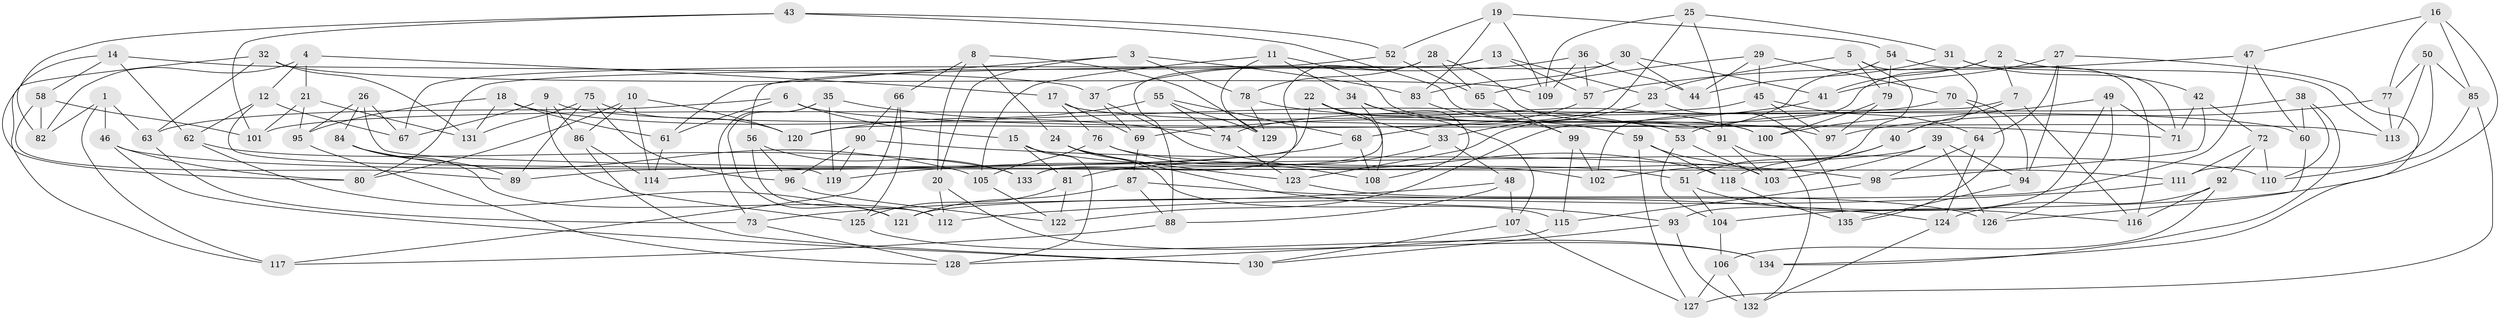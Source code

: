 // Generated by graph-tools (version 1.1) at 2025/03/03/09/25 03:03:09]
// undirected, 135 vertices, 270 edges
graph export_dot {
graph [start="1"]
  node [color=gray90,style=filled];
  1;
  2;
  3;
  4;
  5;
  6;
  7;
  8;
  9;
  10;
  11;
  12;
  13;
  14;
  15;
  16;
  17;
  18;
  19;
  20;
  21;
  22;
  23;
  24;
  25;
  26;
  27;
  28;
  29;
  30;
  31;
  32;
  33;
  34;
  35;
  36;
  37;
  38;
  39;
  40;
  41;
  42;
  43;
  44;
  45;
  46;
  47;
  48;
  49;
  50;
  51;
  52;
  53;
  54;
  55;
  56;
  57;
  58;
  59;
  60;
  61;
  62;
  63;
  64;
  65;
  66;
  67;
  68;
  69;
  70;
  71;
  72;
  73;
  74;
  75;
  76;
  77;
  78;
  79;
  80;
  81;
  82;
  83;
  84;
  85;
  86;
  87;
  88;
  89;
  90;
  91;
  92;
  93;
  94;
  95;
  96;
  97;
  98;
  99;
  100;
  101;
  102;
  103;
  104;
  105;
  106;
  107;
  108;
  109;
  110;
  111;
  112;
  113;
  114;
  115;
  116;
  117;
  118;
  119;
  120;
  121;
  122;
  123;
  124;
  125;
  126;
  127;
  128;
  129;
  130;
  131;
  132;
  133;
  134;
  135;
  1 -- 117;
  1 -- 46;
  1 -- 82;
  1 -- 63;
  2 -- 7;
  2 -- 122;
  2 -- 41;
  2 -- 113;
  3 -- 83;
  3 -- 78;
  3 -- 20;
  3 -- 61;
  4 -- 17;
  4 -- 12;
  4 -- 82;
  4 -- 21;
  5 -- 79;
  5 -- 23;
  5 -- 102;
  5 -- 40;
  6 -- 15;
  6 -- 113;
  6 -- 63;
  6 -- 61;
  7 -- 116;
  7 -- 40;
  7 -- 102;
  8 -- 66;
  8 -- 24;
  8 -- 129;
  8 -- 20;
  9 -- 86;
  9 -- 67;
  9 -- 60;
  9 -- 125;
  10 -- 114;
  10 -- 120;
  10 -- 80;
  10 -- 86;
  11 -- 129;
  11 -- 91;
  11 -- 105;
  11 -- 34;
  12 -- 67;
  12 -- 119;
  12 -- 62;
  13 -- 80;
  13 -- 23;
  13 -- 67;
  13 -- 57;
  14 -- 80;
  14 -- 58;
  14 -- 62;
  14 -- 37;
  15 -- 81;
  15 -- 128;
  15 -- 51;
  16 -- 85;
  16 -- 47;
  16 -- 77;
  16 -- 104;
  17 -- 69;
  17 -- 71;
  17 -- 76;
  18 -- 95;
  18 -- 131;
  18 -- 61;
  18 -- 53;
  19 -- 54;
  19 -- 83;
  19 -- 52;
  19 -- 109;
  20 -- 112;
  20 -- 134;
  21 -- 131;
  21 -- 101;
  21 -- 95;
  22 -- 107;
  22 -- 114;
  22 -- 33;
  22 -- 108;
  23 -- 135;
  23 -- 33;
  24 -- 123;
  24 -- 115;
  24 -- 93;
  25 -- 109;
  25 -- 120;
  25 -- 91;
  25 -- 31;
  26 -- 111;
  26 -- 67;
  26 -- 84;
  26 -- 95;
  27 -- 64;
  27 -- 134;
  27 -- 94;
  27 -- 41;
  28 -- 97;
  28 -- 78;
  28 -- 133;
  28 -- 65;
  29 -- 65;
  29 -- 44;
  29 -- 70;
  29 -- 45;
  30 -- 41;
  30 -- 88;
  30 -- 44;
  30 -- 83;
  31 -- 44;
  31 -- 42;
  31 -- 71;
  32 -- 131;
  32 -- 63;
  32 -- 117;
  32 -- 109;
  33 -- 48;
  33 -- 81;
  34 -- 133;
  34 -- 59;
  34 -- 108;
  35 -- 73;
  35 -- 74;
  35 -- 121;
  35 -- 119;
  36 -- 57;
  36 -- 37;
  36 -- 109;
  36 -- 44;
  37 -- 69;
  37 -- 118;
  38 -- 60;
  38 -- 110;
  38 -- 53;
  38 -- 134;
  39 -- 103;
  39 -- 126;
  39 -- 89;
  39 -- 94;
  40 -- 118;
  40 -- 51;
  41 -- 69;
  42 -- 98;
  42 -- 72;
  42 -- 71;
  43 -- 52;
  43 -- 100;
  43 -- 101;
  43 -- 82;
  45 -- 97;
  45 -- 64;
  45 -- 101;
  46 -- 110;
  46 -- 130;
  46 -- 80;
  47 -- 60;
  47 -- 57;
  47 -- 121;
  48 -- 88;
  48 -- 107;
  48 -- 73;
  49 -- 71;
  49 -- 100;
  49 -- 126;
  49 -- 93;
  50 -- 85;
  50 -- 113;
  50 -- 77;
  50 -- 111;
  51 -- 104;
  51 -- 116;
  52 -- 56;
  52 -- 65;
  53 -- 103;
  53 -- 104;
  54 -- 79;
  54 -- 123;
  54 -- 116;
  55 -- 68;
  55 -- 120;
  55 -- 129;
  55 -- 74;
  56 -- 133;
  56 -- 96;
  56 -- 112;
  57 -- 68;
  58 -- 101;
  58 -- 82;
  58 -- 89;
  59 -- 103;
  59 -- 127;
  59 -- 118;
  60 -- 126;
  61 -- 114;
  62 -- 121;
  62 -- 133;
  63 -- 73;
  64 -- 98;
  64 -- 124;
  65 -- 99;
  66 -- 117;
  66 -- 125;
  66 -- 90;
  68 -- 119;
  68 -- 108;
  69 -- 87;
  70 -- 135;
  70 -- 74;
  70 -- 94;
  72 -- 92;
  72 -- 110;
  72 -- 111;
  73 -- 128;
  74 -- 123;
  75 -- 89;
  75 -- 131;
  75 -- 96;
  75 -- 120;
  76 -- 105;
  76 -- 102;
  76 -- 108;
  77 -- 113;
  77 -- 97;
  78 -- 100;
  78 -- 129;
  79 -- 97;
  79 -- 100;
  81 -- 125;
  81 -- 122;
  83 -- 99;
  84 -- 112;
  84 -- 105;
  84 -- 89;
  85 -- 110;
  85 -- 127;
  86 -- 114;
  86 -- 130;
  87 -- 88;
  87 -- 121;
  87 -- 124;
  88 -- 117;
  90 -- 96;
  90 -- 98;
  90 -- 119;
  91 -- 103;
  91 -- 132;
  92 -- 106;
  92 -- 124;
  92 -- 116;
  93 -- 130;
  93 -- 132;
  94 -- 135;
  95 -- 128;
  96 -- 122;
  98 -- 115;
  99 -- 115;
  99 -- 102;
  104 -- 106;
  105 -- 122;
  106 -- 127;
  106 -- 132;
  107 -- 127;
  107 -- 130;
  111 -- 112;
  115 -- 128;
  118 -- 135;
  123 -- 126;
  124 -- 132;
  125 -- 134;
}
